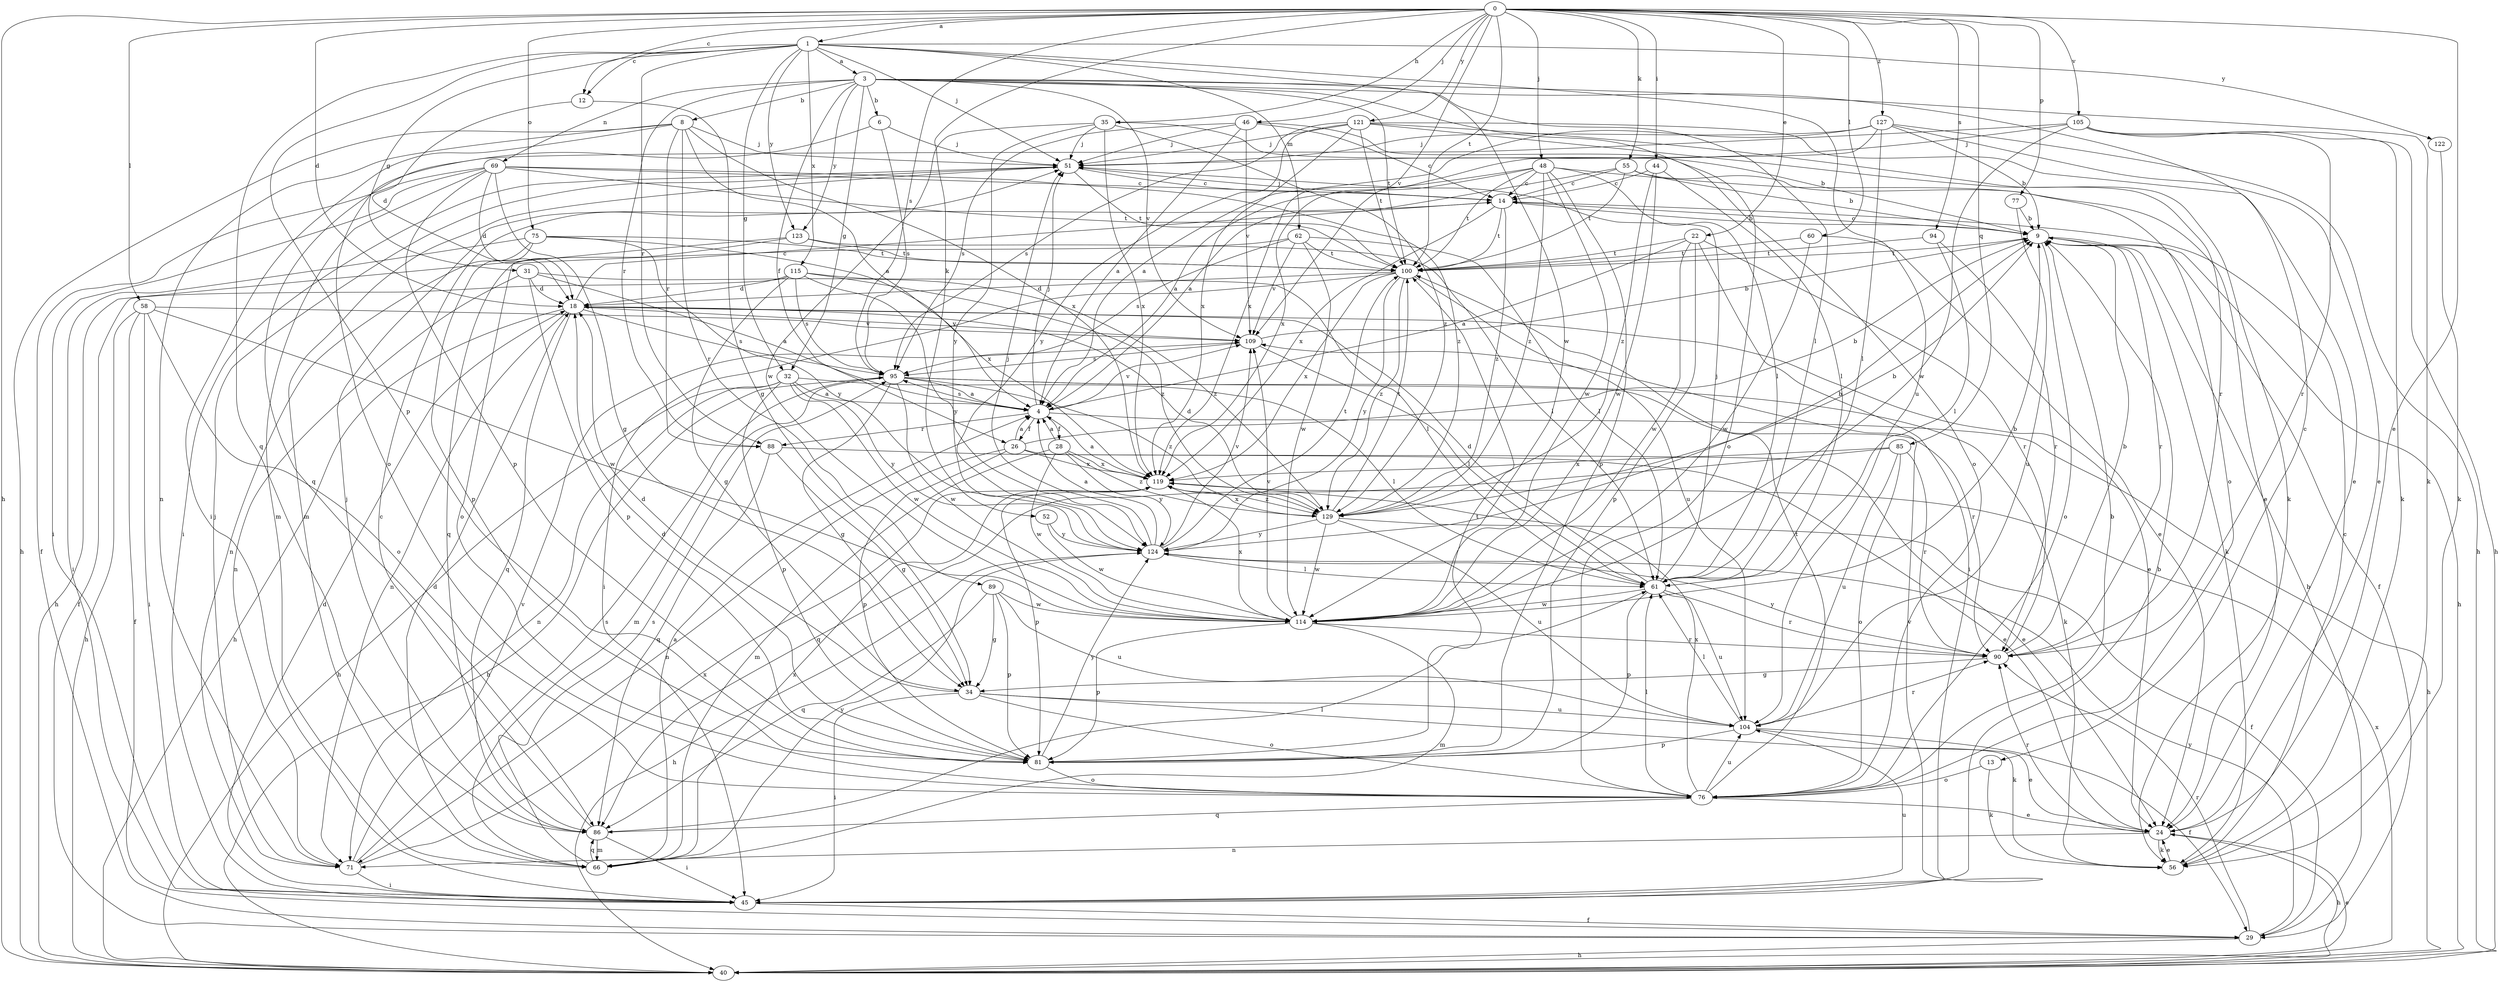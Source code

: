 strict digraph  {
0;
1;
3;
4;
6;
8;
9;
12;
13;
14;
18;
22;
24;
26;
28;
29;
31;
32;
34;
35;
40;
44;
45;
46;
48;
51;
52;
55;
56;
58;
60;
61;
62;
66;
69;
71;
75;
76;
77;
81;
85;
86;
88;
89;
90;
94;
95;
100;
104;
105;
109;
114;
115;
119;
121;
122;
123;
124;
127;
129;
0 -> 1  [label=a];
0 -> 12  [label=c];
0 -> 18  [label=d];
0 -> 22  [label=e];
0 -> 24  [label=e];
0 -> 35  [label=h];
0 -> 40  [label=h];
0 -> 44  [label=i];
0 -> 46  [label=j];
0 -> 48  [label=j];
0 -> 52  [label=k];
0 -> 55  [label=k];
0 -> 58  [label=l];
0 -> 60  [label=l];
0 -> 75  [label=o];
0 -> 77  [label=p];
0 -> 85  [label=q];
0 -> 94  [label=s];
0 -> 95  [label=s];
0 -> 100  [label=t];
0 -> 105  [label=v];
0 -> 109  [label=v];
0 -> 121  [label=y];
0 -> 127  [label=z];
1 -> 3  [label=a];
1 -> 12  [label=c];
1 -> 31  [label=g];
1 -> 32  [label=g];
1 -> 51  [label=j];
1 -> 62  [label=m];
1 -> 81  [label=p];
1 -> 86  [label=q];
1 -> 88  [label=r];
1 -> 104  [label=u];
1 -> 114  [label=w];
1 -> 115  [label=x];
1 -> 122  [label=y];
1 -> 123  [label=y];
3 -> 6  [label=b];
3 -> 8  [label=b];
3 -> 13  [label=c];
3 -> 26  [label=f];
3 -> 32  [label=g];
3 -> 56  [label=k];
3 -> 61  [label=l];
3 -> 69  [label=n];
3 -> 76  [label=o];
3 -> 88  [label=r];
3 -> 100  [label=t];
3 -> 109  [label=v];
3 -> 123  [label=y];
4 -> 26  [label=f];
4 -> 28  [label=f];
4 -> 40  [label=h];
4 -> 51  [label=j];
4 -> 88  [label=r];
4 -> 95  [label=s];
4 -> 109  [label=v];
6 -> 51  [label=j];
6 -> 76  [label=o];
6 -> 95  [label=s];
8 -> 4  [label=a];
8 -> 40  [label=h];
8 -> 45  [label=i];
8 -> 51  [label=j];
8 -> 71  [label=n];
8 -> 88  [label=r];
8 -> 89  [label=r];
8 -> 119  [label=x];
9 -> 14  [label=c];
9 -> 29  [label=f];
9 -> 40  [label=h];
9 -> 56  [label=k];
9 -> 76  [label=o];
9 -> 90  [label=r];
9 -> 100  [label=t];
12 -> 18  [label=d];
12 -> 34  [label=g];
13 -> 56  [label=k];
13 -> 76  [label=o];
14 -> 9  [label=b];
14 -> 51  [label=j];
14 -> 100  [label=t];
14 -> 119  [label=x];
14 -> 129  [label=z];
18 -> 14  [label=c];
18 -> 24  [label=e];
18 -> 40  [label=h];
18 -> 71  [label=n];
18 -> 86  [label=q];
18 -> 95  [label=s];
18 -> 109  [label=v];
22 -> 4  [label=a];
22 -> 45  [label=i];
22 -> 81  [label=p];
22 -> 90  [label=r];
22 -> 100  [label=t];
22 -> 114  [label=w];
24 -> 40  [label=h];
24 -> 56  [label=k];
24 -> 71  [label=n];
24 -> 90  [label=r];
26 -> 4  [label=a];
26 -> 9  [label=b];
26 -> 24  [label=e];
26 -> 71  [label=n];
26 -> 81  [label=p];
26 -> 119  [label=x];
28 -> 4  [label=a];
28 -> 66  [label=m];
28 -> 114  [label=w];
28 -> 119  [label=x];
28 -> 124  [label=y];
28 -> 129  [label=z];
29 -> 9  [label=b];
29 -> 40  [label=h];
29 -> 90  [label=r];
29 -> 124  [label=y];
31 -> 4  [label=a];
31 -> 18  [label=d];
31 -> 71  [label=n];
31 -> 81  [label=p];
31 -> 129  [label=z];
32 -> 4  [label=a];
32 -> 40  [label=h];
32 -> 61  [label=l];
32 -> 71  [label=n];
32 -> 81  [label=p];
32 -> 114  [label=w];
32 -> 124  [label=y];
34 -> 18  [label=d];
34 -> 45  [label=i];
34 -> 56  [label=k];
34 -> 76  [label=o];
34 -> 104  [label=u];
35 -> 9  [label=b];
35 -> 51  [label=j];
35 -> 114  [label=w];
35 -> 119  [label=x];
35 -> 124  [label=y];
35 -> 129  [label=z];
40 -> 24  [label=e];
40 -> 119  [label=x];
44 -> 14  [label=c];
44 -> 61  [label=l];
44 -> 114  [label=w];
44 -> 129  [label=z];
45 -> 9  [label=b];
45 -> 18  [label=d];
45 -> 29  [label=f];
45 -> 104  [label=u];
45 -> 109  [label=v];
46 -> 4  [label=a];
46 -> 14  [label=c];
46 -> 51  [label=j];
46 -> 76  [label=o];
46 -> 95  [label=s];
46 -> 109  [label=v];
48 -> 4  [label=a];
48 -> 14  [label=c];
48 -> 24  [label=e];
48 -> 61  [label=l];
48 -> 81  [label=p];
48 -> 100  [label=t];
48 -> 114  [label=w];
48 -> 119  [label=x];
48 -> 129  [label=z];
51 -> 14  [label=c];
51 -> 45  [label=i];
51 -> 66  [label=m];
51 -> 100  [label=t];
52 -> 114  [label=w];
52 -> 124  [label=y];
55 -> 4  [label=a];
55 -> 9  [label=b];
55 -> 14  [label=c];
55 -> 76  [label=o];
55 -> 100  [label=t];
56 -> 14  [label=c];
56 -> 24  [label=e];
58 -> 29  [label=f];
58 -> 40  [label=h];
58 -> 45  [label=i];
58 -> 76  [label=o];
58 -> 109  [label=v];
58 -> 114  [label=w];
60 -> 24  [label=e];
60 -> 100  [label=t];
60 -> 114  [label=w];
61 -> 18  [label=d];
61 -> 51  [label=j];
61 -> 81  [label=p];
61 -> 90  [label=r];
61 -> 104  [label=u];
61 -> 114  [label=w];
62 -> 61  [label=l];
62 -> 86  [label=q];
62 -> 95  [label=s];
62 -> 100  [label=t];
62 -> 109  [label=v];
62 -> 114  [label=w];
66 -> 4  [label=a];
66 -> 18  [label=d];
66 -> 86  [label=q];
66 -> 95  [label=s];
66 -> 119  [label=x];
66 -> 124  [label=y];
69 -> 14  [label=c];
69 -> 18  [label=d];
69 -> 29  [label=f];
69 -> 34  [label=g];
69 -> 45  [label=i];
69 -> 66  [label=m];
69 -> 81  [label=p];
69 -> 100  [label=t];
69 -> 129  [label=z];
71 -> 45  [label=i];
71 -> 51  [label=j];
71 -> 95  [label=s];
71 -> 109  [label=v];
71 -> 119  [label=x];
75 -> 45  [label=i];
75 -> 71  [label=n];
75 -> 81  [label=p];
75 -> 100  [label=t];
75 -> 119  [label=x];
75 -> 124  [label=y];
76 -> 9  [label=b];
76 -> 24  [label=e];
76 -> 61  [label=l];
76 -> 86  [label=q];
76 -> 100  [label=t];
76 -> 104  [label=u];
76 -> 119  [label=x];
77 -> 9  [label=b];
77 -> 104  [label=u];
81 -> 18  [label=d];
81 -> 76  [label=o];
81 -> 100  [label=t];
81 -> 124  [label=y];
85 -> 76  [label=o];
85 -> 86  [label=q];
85 -> 90  [label=r];
85 -> 104  [label=u];
85 -> 119  [label=x];
86 -> 14  [label=c];
86 -> 45  [label=i];
86 -> 51  [label=j];
86 -> 61  [label=l];
86 -> 66  [label=m];
88 -> 24  [label=e];
88 -> 34  [label=g];
88 -> 86  [label=q];
89 -> 34  [label=g];
89 -> 81  [label=p];
89 -> 86  [label=q];
89 -> 104  [label=u];
89 -> 114  [label=w];
90 -> 9  [label=b];
90 -> 34  [label=g];
90 -> 124  [label=y];
94 -> 61  [label=l];
94 -> 90  [label=r];
94 -> 100  [label=t];
95 -> 4  [label=a];
95 -> 34  [label=g];
95 -> 40  [label=h];
95 -> 56  [label=k];
95 -> 66  [label=m];
95 -> 90  [label=r];
95 -> 114  [label=w];
95 -> 129  [label=z];
100 -> 18  [label=d];
100 -> 45  [label=i];
100 -> 104  [label=u];
100 -> 119  [label=x];
100 -> 124  [label=y];
100 -> 129  [label=z];
104 -> 24  [label=e];
104 -> 29  [label=f];
104 -> 61  [label=l];
104 -> 81  [label=p];
104 -> 90  [label=r];
105 -> 40  [label=h];
105 -> 51  [label=j];
105 -> 56  [label=k];
105 -> 86  [label=q];
105 -> 90  [label=r];
105 -> 114  [label=w];
109 -> 9  [label=b];
109 -> 61  [label=l];
109 -> 95  [label=s];
114 -> 9  [label=b];
114 -> 66  [label=m];
114 -> 81  [label=p];
114 -> 90  [label=r];
114 -> 109  [label=v];
114 -> 119  [label=x];
115 -> 18  [label=d];
115 -> 29  [label=f];
115 -> 34  [label=g];
115 -> 61  [label=l];
115 -> 95  [label=s];
115 -> 124  [label=y];
115 -> 129  [label=z];
119 -> 4  [label=a];
119 -> 81  [label=p];
119 -> 129  [label=z];
121 -> 24  [label=e];
121 -> 51  [label=j];
121 -> 56  [label=k];
121 -> 90  [label=r];
121 -> 95  [label=s];
121 -> 100  [label=t];
121 -> 119  [label=x];
121 -> 124  [label=y];
122 -> 56  [label=k];
123 -> 40  [label=h];
123 -> 61  [label=l];
123 -> 76  [label=o];
123 -> 100  [label=t];
124 -> 4  [label=a];
124 -> 9  [label=b];
124 -> 40  [label=h];
124 -> 51  [label=j];
124 -> 61  [label=l];
124 -> 100  [label=t];
124 -> 109  [label=v];
127 -> 4  [label=a];
127 -> 9  [label=b];
127 -> 24  [label=e];
127 -> 40  [label=h];
127 -> 51  [label=j];
127 -> 61  [label=l];
127 -> 119  [label=x];
129 -> 9  [label=b];
129 -> 18  [label=d];
129 -> 29  [label=f];
129 -> 100  [label=t];
129 -> 104  [label=u];
129 -> 114  [label=w];
129 -> 119  [label=x];
129 -> 124  [label=y];
}
